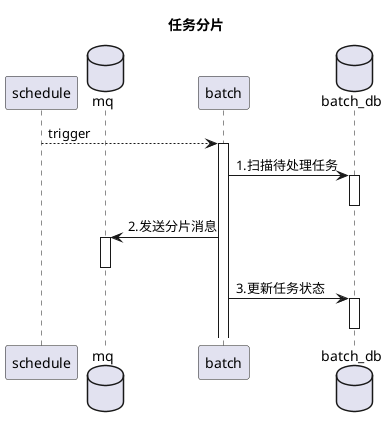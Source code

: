 @startuml
title 任务分片

participant schedule
database mq
participant batch
database batch_db

schedule --> batch: trigger

activate batch
batch -> batch_db: 1.扫描待处理任务
activate batch_db
deactivate batch_db

batch -> mq: 2.发送分片消息
activate mq
deactivate mq

batch -> batch_db: 3.更新任务状态
activate batch_db
deactivate batch_db
@enduml